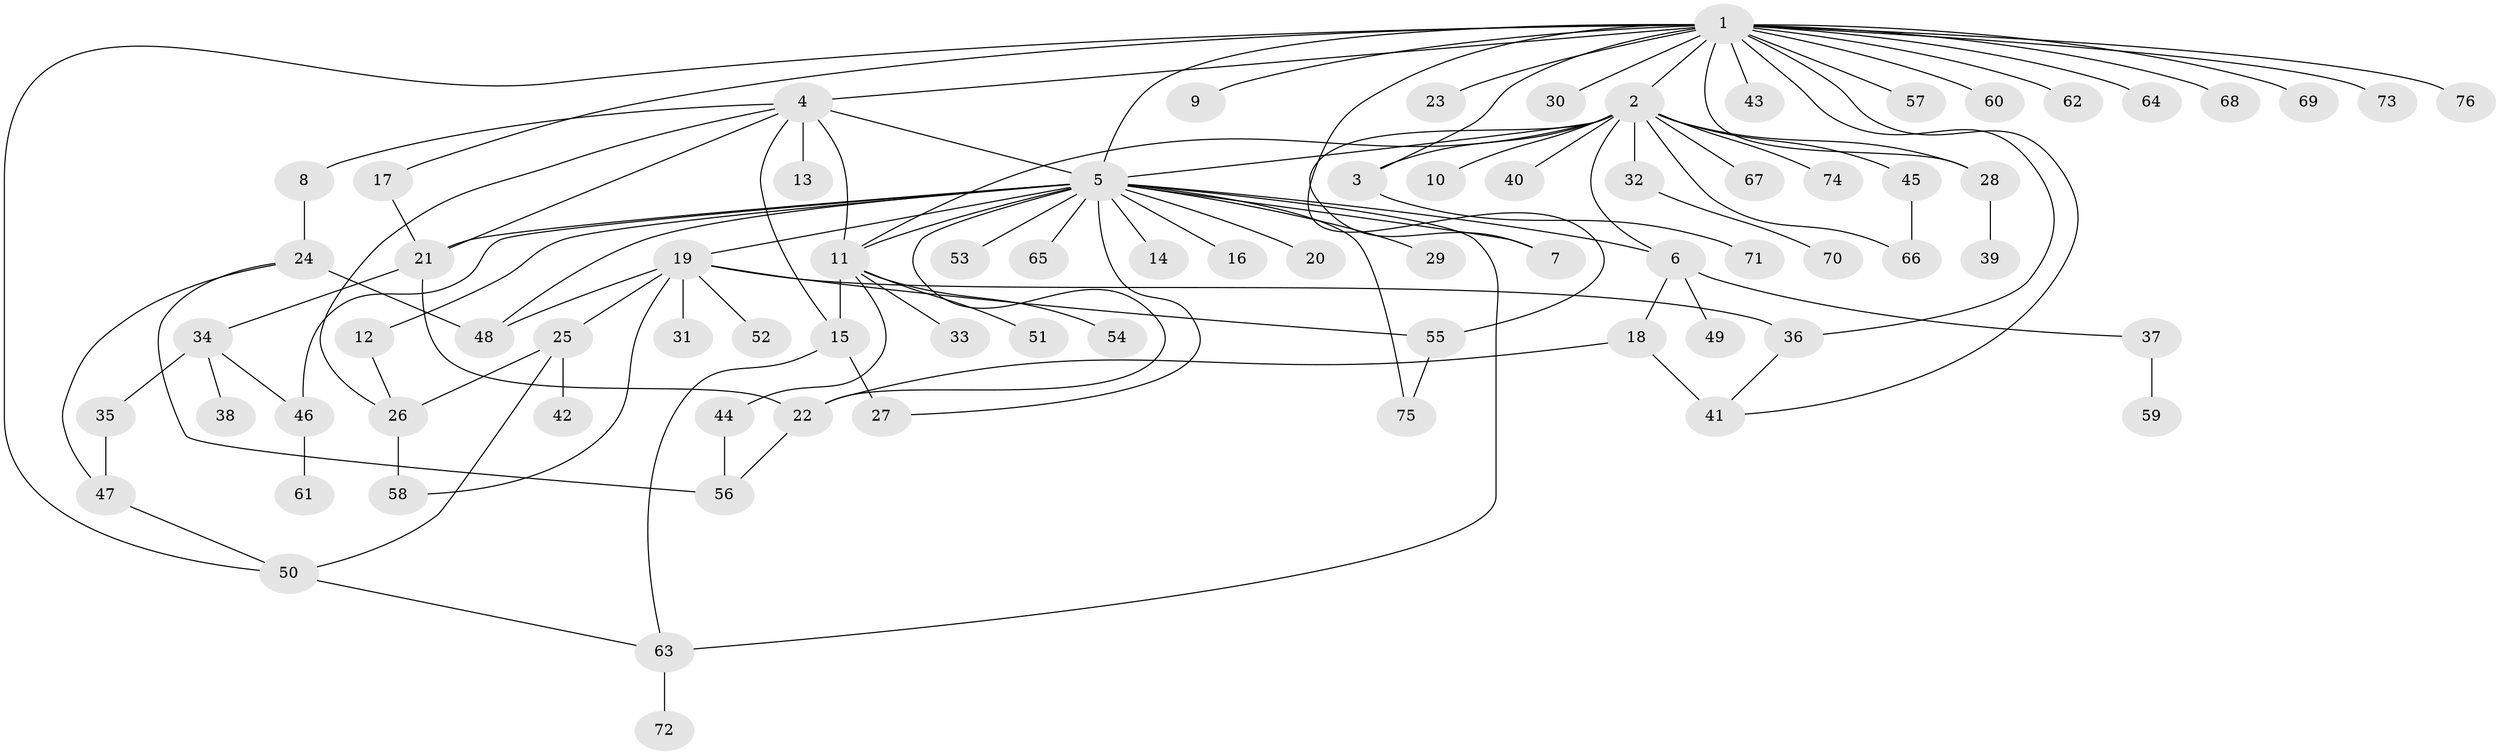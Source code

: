 // original degree distribution, {23: 0.008, 16: 0.008, 3: 0.104, 10: 0.016, 24: 0.008, 6: 0.016, 2: 0.224, 1: 0.512, 9: 0.008, 5: 0.04, 8: 0.008, 4: 0.048}
// Generated by graph-tools (version 1.1) at 2025/50/03/04/25 22:50:10]
// undirected, 76 vertices, 108 edges
graph export_dot {
  node [color=gray90,style=filled];
  1;
  2;
  3;
  4;
  5;
  6;
  7;
  8;
  9;
  10;
  11;
  12;
  13;
  14;
  15;
  16;
  17;
  18;
  19;
  20;
  21;
  22;
  23;
  24;
  25;
  26;
  27;
  28;
  29;
  30;
  31;
  32;
  33;
  34;
  35;
  36;
  37;
  38;
  39;
  40;
  41;
  42;
  43;
  44;
  45;
  46;
  47;
  48;
  49;
  50;
  51;
  52;
  53;
  54;
  55;
  56;
  57;
  58;
  59;
  60;
  61;
  62;
  63;
  64;
  65;
  66;
  67;
  68;
  69;
  70;
  71;
  72;
  73;
  74;
  75;
  76;
  1 -- 2 [weight=1.0];
  1 -- 3 [weight=1.0];
  1 -- 4 [weight=1.0];
  1 -- 5 [weight=1.0];
  1 -- 9 [weight=1.0];
  1 -- 17 [weight=1.0];
  1 -- 23 [weight=1.0];
  1 -- 28 [weight=1.0];
  1 -- 30 [weight=1.0];
  1 -- 36 [weight=1.0];
  1 -- 41 [weight=1.0];
  1 -- 43 [weight=1.0];
  1 -- 50 [weight=1.0];
  1 -- 55 [weight=1.0];
  1 -- 57 [weight=1.0];
  1 -- 60 [weight=1.0];
  1 -- 62 [weight=1.0];
  1 -- 64 [weight=1.0];
  1 -- 68 [weight=1.0];
  1 -- 69 [weight=1.0];
  1 -- 73 [weight=1.0];
  1 -- 76 [weight=1.0];
  2 -- 3 [weight=1.0];
  2 -- 5 [weight=1.0];
  2 -- 6 [weight=1.0];
  2 -- 7 [weight=1.0];
  2 -- 10 [weight=1.0];
  2 -- 11 [weight=1.0];
  2 -- 28 [weight=1.0];
  2 -- 32 [weight=1.0];
  2 -- 40 [weight=1.0];
  2 -- 45 [weight=1.0];
  2 -- 66 [weight=1.0];
  2 -- 67 [weight=1.0];
  2 -- 74 [weight=1.0];
  3 -- 71 [weight=1.0];
  4 -- 5 [weight=1.0];
  4 -- 8 [weight=1.0];
  4 -- 11 [weight=1.0];
  4 -- 13 [weight=2.0];
  4 -- 15 [weight=1.0];
  4 -- 21 [weight=1.0];
  4 -- 26 [weight=1.0];
  5 -- 6 [weight=1.0];
  5 -- 7 [weight=1.0];
  5 -- 11 [weight=1.0];
  5 -- 12 [weight=1.0];
  5 -- 14 [weight=1.0];
  5 -- 16 [weight=1.0];
  5 -- 19 [weight=1.0];
  5 -- 20 [weight=1.0];
  5 -- 21 [weight=1.0];
  5 -- 22 [weight=1.0];
  5 -- 27 [weight=1.0];
  5 -- 29 [weight=1.0];
  5 -- 46 [weight=1.0];
  5 -- 48 [weight=1.0];
  5 -- 53 [weight=1.0];
  5 -- 63 [weight=1.0];
  5 -- 65 [weight=1.0];
  5 -- 75 [weight=1.0];
  6 -- 18 [weight=1.0];
  6 -- 37 [weight=1.0];
  6 -- 49 [weight=1.0];
  8 -- 24 [weight=1.0];
  11 -- 15 [weight=1.0];
  11 -- 33 [weight=1.0];
  11 -- 44 [weight=1.0];
  11 -- 51 [weight=1.0];
  11 -- 54 [weight=1.0];
  12 -- 26 [weight=1.0];
  15 -- 27 [weight=3.0];
  15 -- 63 [weight=1.0];
  17 -- 21 [weight=1.0];
  18 -- 22 [weight=1.0];
  18 -- 41 [weight=2.0];
  19 -- 25 [weight=1.0];
  19 -- 31 [weight=1.0];
  19 -- 36 [weight=1.0];
  19 -- 48 [weight=1.0];
  19 -- 52 [weight=1.0];
  19 -- 55 [weight=1.0];
  19 -- 58 [weight=1.0];
  21 -- 22 [weight=2.0];
  21 -- 34 [weight=1.0];
  22 -- 56 [weight=1.0];
  24 -- 47 [weight=1.0];
  24 -- 48 [weight=4.0];
  24 -- 56 [weight=1.0];
  25 -- 26 [weight=1.0];
  25 -- 42 [weight=1.0];
  25 -- 50 [weight=1.0];
  26 -- 58 [weight=2.0];
  28 -- 39 [weight=1.0];
  32 -- 70 [weight=1.0];
  34 -- 35 [weight=1.0];
  34 -- 38 [weight=1.0];
  34 -- 46 [weight=1.0];
  35 -- 47 [weight=1.0];
  36 -- 41 [weight=1.0];
  37 -- 59 [weight=1.0];
  44 -- 56 [weight=1.0];
  45 -- 66 [weight=2.0];
  46 -- 61 [weight=2.0];
  47 -- 50 [weight=1.0];
  50 -- 63 [weight=1.0];
  55 -- 75 [weight=1.0];
  63 -- 72 [weight=1.0];
}

